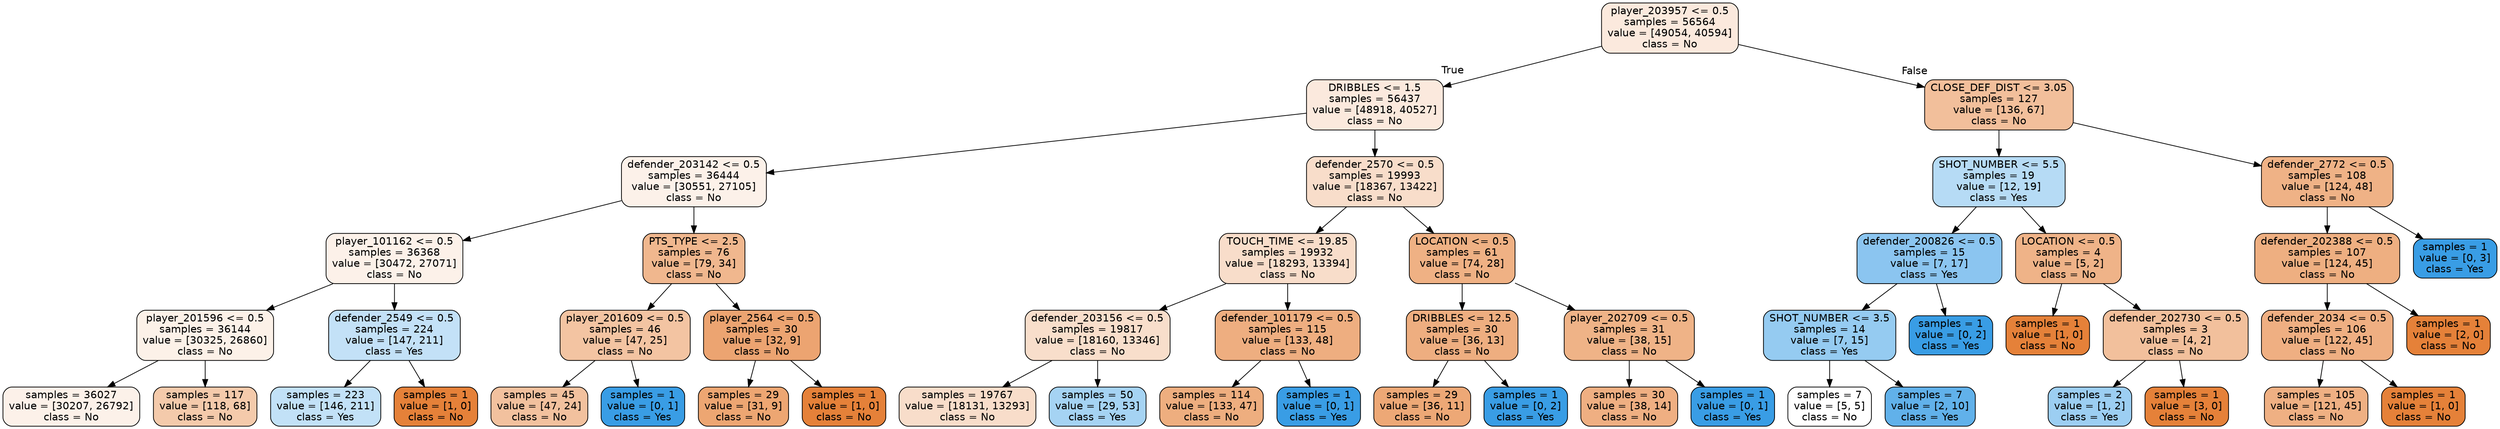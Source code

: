 digraph Tree {
node [shape=box, style="filled, rounded", color="black", fontname=helvetica] ;
edge [fontname=helvetica] ;
0 [label="player_203957 <= 0.5\nsamples = 56564\nvalue = [49054, 40594]\nclass = No", fillcolor="#fbe9dd"] ;
1 [label="DRIBBLES <= 1.5\nsamples = 56437\nvalue = [48918, 40527]\nclass = No", fillcolor="#fbe9dd"] ;
0 -> 1 [labeldistance=2.5, labelangle=45, headlabel="True"] ;
2 [label="defender_203142 <= 0.5\nsamples = 36444\nvalue = [30551, 27105]\nclass = No", fillcolor="#fcf1e9"] ;
1 -> 2 ;
3 [label="player_101162 <= 0.5\nsamples = 36368\nvalue = [30472, 27071]\nclass = No", fillcolor="#fcf1e9"] ;
2 -> 3 ;
4 [label="player_201596 <= 0.5\nsamples = 36144\nvalue = [30325, 26860]\nclass = No", fillcolor="#fcf1e8"] ;
3 -> 4 ;
5 [label="samples = 36027\nvalue = [30207, 26792]\nclass = No", fillcolor="#fcf1e9"] ;
4 -> 5 ;
6 [label="samples = 117\nvalue = [118, 68]\nclass = No", fillcolor="#f4caab"] ;
4 -> 6 ;
7 [label="defender_2549 <= 0.5\nsamples = 224\nvalue = [147, 211]\nclass = Yes", fillcolor="#c3e1f7"] ;
3 -> 7 ;
8 [label="samples = 223\nvalue = [146, 211]\nclass = Yes", fillcolor="#c2e1f7"] ;
7 -> 8 ;
9 [label="samples = 1\nvalue = [1, 0]\nclass = No", fillcolor="#e58139"] ;
7 -> 9 ;
10 [label="PTS_TYPE <= 2.5\nsamples = 76\nvalue = [79, 34]\nclass = No", fillcolor="#f0b78e"] ;
2 -> 10 ;
11 [label="player_201609 <= 0.5\nsamples = 46\nvalue = [47, 25]\nclass = No", fillcolor="#f3c4a2"] ;
10 -> 11 ;
12 [label="samples = 45\nvalue = [47, 24]\nclass = No", fillcolor="#f2c19e"] ;
11 -> 12 ;
13 [label="samples = 1\nvalue = [0, 1]\nclass = Yes", fillcolor="#399de5"] ;
11 -> 13 ;
14 [label="player_2564 <= 0.5\nsamples = 30\nvalue = [32, 9]\nclass = No", fillcolor="#eca471"] ;
10 -> 14 ;
15 [label="samples = 29\nvalue = [31, 9]\nclass = No", fillcolor="#eda672"] ;
14 -> 15 ;
16 [label="samples = 1\nvalue = [1, 0]\nclass = No", fillcolor="#e58139"] ;
14 -> 16 ;
17 [label="defender_2570 <= 0.5\nsamples = 19993\nvalue = [18367, 13422]\nclass = No", fillcolor="#f8ddca"] ;
1 -> 17 ;
18 [label="TOUCH_TIME <= 19.85\nsamples = 19932\nvalue = [18293, 13394]\nclass = No", fillcolor="#f8ddca"] ;
17 -> 18 ;
19 [label="defender_203156 <= 0.5\nsamples = 19817\nvalue = [18160, 13346]\nclass = No", fillcolor="#f8decb"] ;
18 -> 19 ;
20 [label="samples = 19767\nvalue = [18131, 13293]\nclass = No", fillcolor="#f8ddca"] ;
19 -> 20 ;
21 [label="samples = 50\nvalue = [29, 53]\nclass = Yes", fillcolor="#a5d3f3"] ;
19 -> 21 ;
22 [label="defender_101179 <= 0.5\nsamples = 115\nvalue = [133, 48]\nclass = No", fillcolor="#eeae80"] ;
18 -> 22 ;
23 [label="samples = 114\nvalue = [133, 47]\nclass = No", fillcolor="#eeae7f"] ;
22 -> 23 ;
24 [label="samples = 1\nvalue = [0, 1]\nclass = Yes", fillcolor="#399de5"] ;
22 -> 24 ;
25 [label="LOCATION <= 0.5\nsamples = 61\nvalue = [74, 28]\nclass = No", fillcolor="#efb184"] ;
17 -> 25 ;
26 [label="DRIBBLES <= 12.5\nsamples = 30\nvalue = [36, 13]\nclass = No", fillcolor="#eeae80"] ;
25 -> 26 ;
27 [label="samples = 29\nvalue = [36, 11]\nclass = No", fillcolor="#eda876"] ;
26 -> 27 ;
28 [label="samples = 1\nvalue = [0, 2]\nclass = Yes", fillcolor="#399de5"] ;
26 -> 28 ;
29 [label="player_202709 <= 0.5\nsamples = 31\nvalue = [38, 15]\nclass = No", fillcolor="#efb387"] ;
25 -> 29 ;
30 [label="samples = 30\nvalue = [38, 14]\nclass = No", fillcolor="#efaf82"] ;
29 -> 30 ;
31 [label="samples = 1\nvalue = [0, 1]\nclass = Yes", fillcolor="#399de5"] ;
29 -> 31 ;
32 [label="CLOSE_DEF_DIST <= 3.05\nsamples = 127\nvalue = [136, 67]\nclass = No", fillcolor="#f2bf9b"] ;
0 -> 32 [labeldistance=2.5, labelangle=-45, headlabel="False"] ;
33 [label="SHOT_NUMBER <= 5.5\nsamples = 19\nvalue = [12, 19]\nclass = Yes", fillcolor="#b6dbf5"] ;
32 -> 33 ;
34 [label="defender_200826 <= 0.5\nsamples = 15\nvalue = [7, 17]\nclass = Yes", fillcolor="#8bc5f0"] ;
33 -> 34 ;
35 [label="SHOT_NUMBER <= 3.5\nsamples = 14\nvalue = [7, 15]\nclass = Yes", fillcolor="#95cbf1"] ;
34 -> 35 ;
36 [label="samples = 7\nvalue = [5, 5]\nclass = No", fillcolor="#ffffff"] ;
35 -> 36 ;
37 [label="samples = 7\nvalue = [2, 10]\nclass = Yes", fillcolor="#61b1ea"] ;
35 -> 37 ;
38 [label="samples = 1\nvalue = [0, 2]\nclass = Yes", fillcolor="#399de5"] ;
34 -> 38 ;
39 [label="LOCATION <= 0.5\nsamples = 4\nvalue = [5, 2]\nclass = No", fillcolor="#efb388"] ;
33 -> 39 ;
40 [label="samples = 1\nvalue = [1, 0]\nclass = No", fillcolor="#e58139"] ;
39 -> 40 ;
41 [label="defender_202730 <= 0.5\nsamples = 3\nvalue = [4, 2]\nclass = No", fillcolor="#f2c09c"] ;
39 -> 41 ;
42 [label="samples = 2\nvalue = [1, 2]\nclass = Yes", fillcolor="#9ccef2"] ;
41 -> 42 ;
43 [label="samples = 1\nvalue = [3, 0]\nclass = No", fillcolor="#e58139"] ;
41 -> 43 ;
44 [label="defender_2772 <= 0.5\nsamples = 108\nvalue = [124, 48]\nclass = No", fillcolor="#efb286"] ;
32 -> 44 ;
45 [label="defender_202388 <= 0.5\nsamples = 107\nvalue = [124, 45]\nclass = No", fillcolor="#eeaf81"] ;
44 -> 45 ;
46 [label="defender_2034 <= 0.5\nsamples = 106\nvalue = [122, 45]\nclass = No", fillcolor="#efaf82"] ;
45 -> 46 ;
47 [label="samples = 105\nvalue = [121, 45]\nclass = No", fillcolor="#efb083"] ;
46 -> 47 ;
48 [label="samples = 1\nvalue = [1, 0]\nclass = No", fillcolor="#e58139"] ;
46 -> 48 ;
49 [label="samples = 1\nvalue = [2, 0]\nclass = No", fillcolor="#e58139"] ;
45 -> 49 ;
50 [label="samples = 1\nvalue = [0, 3]\nclass = Yes", fillcolor="#399de5"] ;
44 -> 50 ;
}
